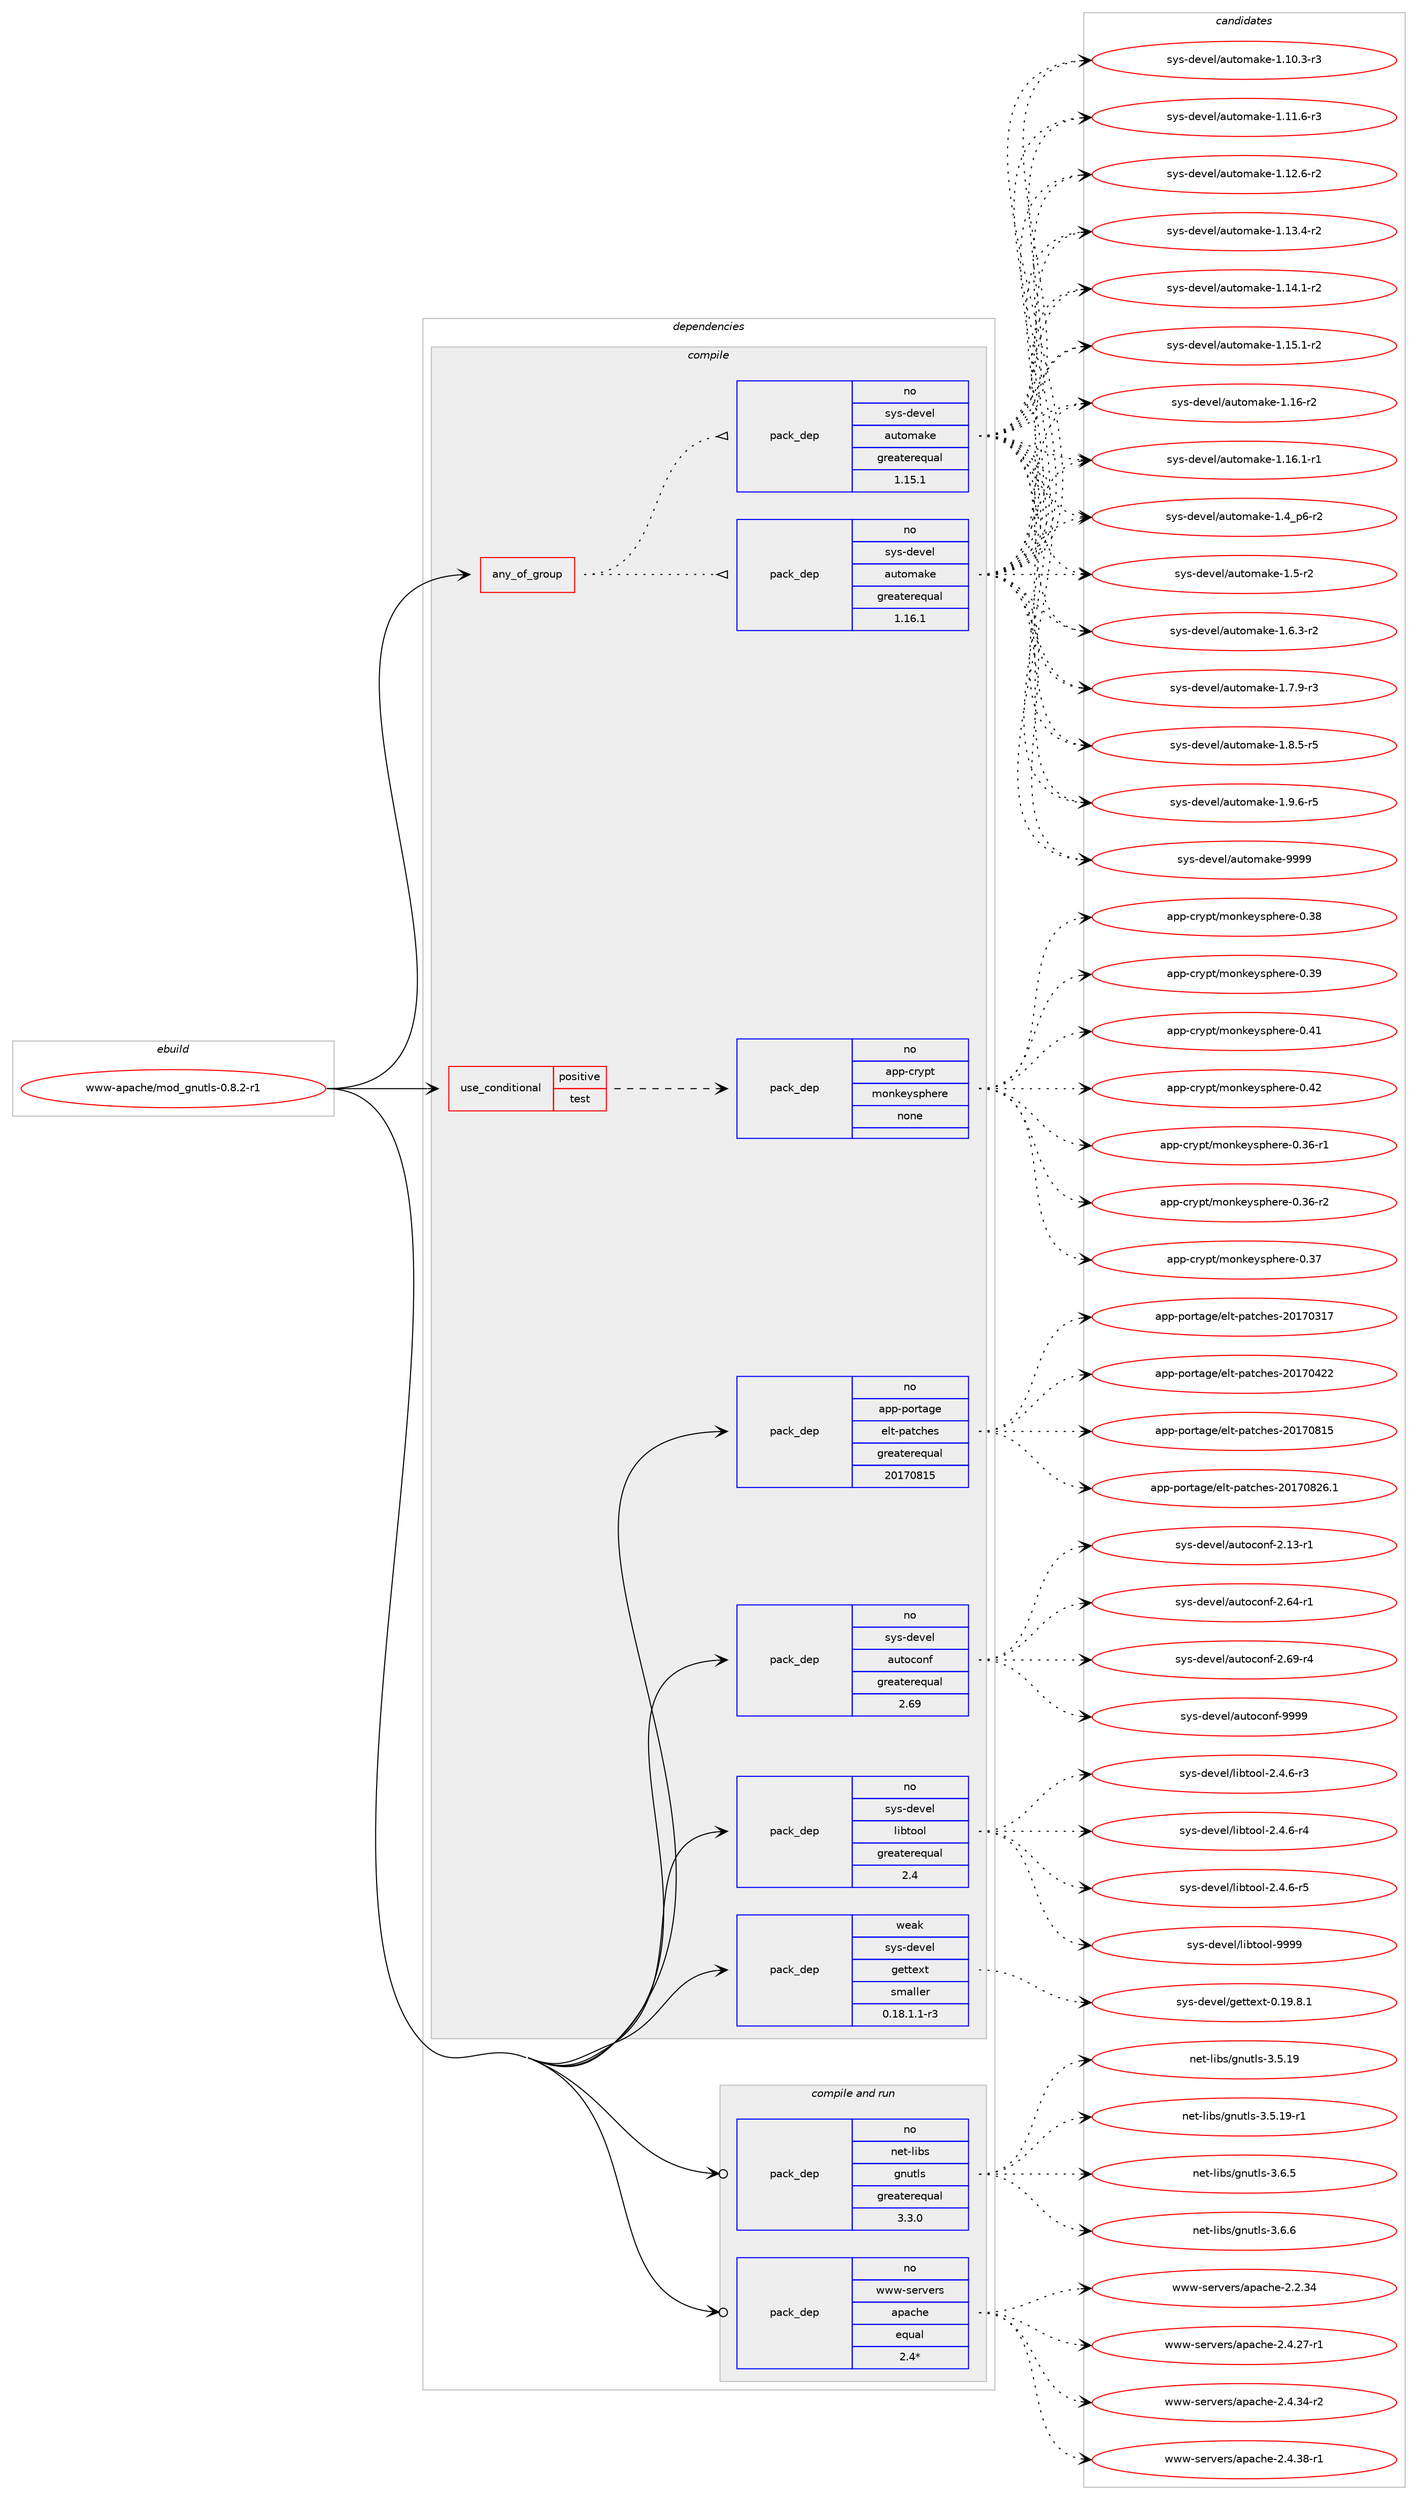 digraph prolog {

# *************
# Graph options
# *************

newrank=true;
concentrate=true;
compound=true;
graph [rankdir=LR,fontname=Helvetica,fontsize=10,ranksep=1.5];#, ranksep=2.5, nodesep=0.2];
edge  [arrowhead=vee];
node  [fontname=Helvetica,fontsize=10];

# **********
# The ebuild
# **********

subgraph cluster_leftcol {
color=gray;
rank=same;
label=<<i>ebuild</i>>;
id [label="www-apache/mod_gnutls-0.8.2-r1", color=red, width=4, href="../www-apache/mod_gnutls-0.8.2-r1.svg"];
}

# ****************
# The dependencies
# ****************

subgraph cluster_midcol {
color=gray;
label=<<i>dependencies</i>>;
subgraph cluster_compile {
fillcolor="#eeeeee";
style=filled;
label=<<i>compile</i>>;
subgraph any28123 {
dependency1743404 [label=<<TABLE BORDER="0" CELLBORDER="1" CELLSPACING="0" CELLPADDING="4"><TR><TD CELLPADDING="10">any_of_group</TD></TR></TABLE>>, shape=none, color=red];subgraph pack1251469 {
dependency1743405 [label=<<TABLE BORDER="0" CELLBORDER="1" CELLSPACING="0" CELLPADDING="4" WIDTH="220"><TR><TD ROWSPAN="6" CELLPADDING="30">pack_dep</TD></TR><TR><TD WIDTH="110">no</TD></TR><TR><TD>sys-devel</TD></TR><TR><TD>automake</TD></TR><TR><TD>greaterequal</TD></TR><TR><TD>1.16.1</TD></TR></TABLE>>, shape=none, color=blue];
}
dependency1743404:e -> dependency1743405:w [weight=20,style="dotted",arrowhead="oinv"];
subgraph pack1251470 {
dependency1743406 [label=<<TABLE BORDER="0" CELLBORDER="1" CELLSPACING="0" CELLPADDING="4" WIDTH="220"><TR><TD ROWSPAN="6" CELLPADDING="30">pack_dep</TD></TR><TR><TD WIDTH="110">no</TD></TR><TR><TD>sys-devel</TD></TR><TR><TD>automake</TD></TR><TR><TD>greaterequal</TD></TR><TR><TD>1.15.1</TD></TR></TABLE>>, shape=none, color=blue];
}
dependency1743404:e -> dependency1743406:w [weight=20,style="dotted",arrowhead="oinv"];
}
id:e -> dependency1743404:w [weight=20,style="solid",arrowhead="vee"];
subgraph cond462820 {
dependency1743407 [label=<<TABLE BORDER="0" CELLBORDER="1" CELLSPACING="0" CELLPADDING="4"><TR><TD ROWSPAN="3" CELLPADDING="10">use_conditional</TD></TR><TR><TD>positive</TD></TR><TR><TD>test</TD></TR></TABLE>>, shape=none, color=red];
subgraph pack1251471 {
dependency1743408 [label=<<TABLE BORDER="0" CELLBORDER="1" CELLSPACING="0" CELLPADDING="4" WIDTH="220"><TR><TD ROWSPAN="6" CELLPADDING="30">pack_dep</TD></TR><TR><TD WIDTH="110">no</TD></TR><TR><TD>app-crypt</TD></TR><TR><TD>monkeysphere</TD></TR><TR><TD>none</TD></TR><TR><TD></TD></TR></TABLE>>, shape=none, color=blue];
}
dependency1743407:e -> dependency1743408:w [weight=20,style="dashed",arrowhead="vee"];
}
id:e -> dependency1743407:w [weight=20,style="solid",arrowhead="vee"];
subgraph pack1251472 {
dependency1743409 [label=<<TABLE BORDER="0" CELLBORDER="1" CELLSPACING="0" CELLPADDING="4" WIDTH="220"><TR><TD ROWSPAN="6" CELLPADDING="30">pack_dep</TD></TR><TR><TD WIDTH="110">no</TD></TR><TR><TD>app-portage</TD></TR><TR><TD>elt-patches</TD></TR><TR><TD>greaterequal</TD></TR><TR><TD>20170815</TD></TR></TABLE>>, shape=none, color=blue];
}
id:e -> dependency1743409:w [weight=20,style="solid",arrowhead="vee"];
subgraph pack1251473 {
dependency1743410 [label=<<TABLE BORDER="0" CELLBORDER="1" CELLSPACING="0" CELLPADDING="4" WIDTH="220"><TR><TD ROWSPAN="6" CELLPADDING="30">pack_dep</TD></TR><TR><TD WIDTH="110">no</TD></TR><TR><TD>sys-devel</TD></TR><TR><TD>autoconf</TD></TR><TR><TD>greaterequal</TD></TR><TR><TD>2.69</TD></TR></TABLE>>, shape=none, color=blue];
}
id:e -> dependency1743410:w [weight=20,style="solid",arrowhead="vee"];
subgraph pack1251474 {
dependency1743411 [label=<<TABLE BORDER="0" CELLBORDER="1" CELLSPACING="0" CELLPADDING="4" WIDTH="220"><TR><TD ROWSPAN="6" CELLPADDING="30">pack_dep</TD></TR><TR><TD WIDTH="110">no</TD></TR><TR><TD>sys-devel</TD></TR><TR><TD>libtool</TD></TR><TR><TD>greaterequal</TD></TR><TR><TD>2.4</TD></TR></TABLE>>, shape=none, color=blue];
}
id:e -> dependency1743411:w [weight=20,style="solid",arrowhead="vee"];
subgraph pack1251475 {
dependency1743412 [label=<<TABLE BORDER="0" CELLBORDER="1" CELLSPACING="0" CELLPADDING="4" WIDTH="220"><TR><TD ROWSPAN="6" CELLPADDING="30">pack_dep</TD></TR><TR><TD WIDTH="110">weak</TD></TR><TR><TD>sys-devel</TD></TR><TR><TD>gettext</TD></TR><TR><TD>smaller</TD></TR><TR><TD>0.18.1.1-r3</TD></TR></TABLE>>, shape=none, color=blue];
}
id:e -> dependency1743412:w [weight=20,style="solid",arrowhead="vee"];
}
subgraph cluster_compileandrun {
fillcolor="#eeeeee";
style=filled;
label=<<i>compile and run</i>>;
subgraph pack1251476 {
dependency1743413 [label=<<TABLE BORDER="0" CELLBORDER="1" CELLSPACING="0" CELLPADDING="4" WIDTH="220"><TR><TD ROWSPAN="6" CELLPADDING="30">pack_dep</TD></TR><TR><TD WIDTH="110">no</TD></TR><TR><TD>net-libs</TD></TR><TR><TD>gnutls</TD></TR><TR><TD>greaterequal</TD></TR><TR><TD>3.3.0</TD></TR></TABLE>>, shape=none, color=blue];
}
id:e -> dependency1743413:w [weight=20,style="solid",arrowhead="odotvee"];
subgraph pack1251477 {
dependency1743414 [label=<<TABLE BORDER="0" CELLBORDER="1" CELLSPACING="0" CELLPADDING="4" WIDTH="220"><TR><TD ROWSPAN="6" CELLPADDING="30">pack_dep</TD></TR><TR><TD WIDTH="110">no</TD></TR><TR><TD>www-servers</TD></TR><TR><TD>apache</TD></TR><TR><TD>equal</TD></TR><TR><TD>2.4*</TD></TR></TABLE>>, shape=none, color=blue];
}
id:e -> dependency1743414:w [weight=20,style="solid",arrowhead="odotvee"];
}
subgraph cluster_run {
fillcolor="#eeeeee";
style=filled;
label=<<i>run</i>>;
}
}

# **************
# The candidates
# **************

subgraph cluster_choices {
rank=same;
color=gray;
label=<<i>candidates</i>>;

subgraph choice1251469 {
color=black;
nodesep=1;
choice11512111545100101118101108479711711611110997107101454946494846514511451 [label="sys-devel/automake-1.10.3-r3", color=red, width=4,href="../sys-devel/automake-1.10.3-r3.svg"];
choice11512111545100101118101108479711711611110997107101454946494946544511451 [label="sys-devel/automake-1.11.6-r3", color=red, width=4,href="../sys-devel/automake-1.11.6-r3.svg"];
choice11512111545100101118101108479711711611110997107101454946495046544511450 [label="sys-devel/automake-1.12.6-r2", color=red, width=4,href="../sys-devel/automake-1.12.6-r2.svg"];
choice11512111545100101118101108479711711611110997107101454946495146524511450 [label="sys-devel/automake-1.13.4-r2", color=red, width=4,href="../sys-devel/automake-1.13.4-r2.svg"];
choice11512111545100101118101108479711711611110997107101454946495246494511450 [label="sys-devel/automake-1.14.1-r2", color=red, width=4,href="../sys-devel/automake-1.14.1-r2.svg"];
choice11512111545100101118101108479711711611110997107101454946495346494511450 [label="sys-devel/automake-1.15.1-r2", color=red, width=4,href="../sys-devel/automake-1.15.1-r2.svg"];
choice1151211154510010111810110847971171161111099710710145494649544511450 [label="sys-devel/automake-1.16-r2", color=red, width=4,href="../sys-devel/automake-1.16-r2.svg"];
choice11512111545100101118101108479711711611110997107101454946495446494511449 [label="sys-devel/automake-1.16.1-r1", color=red, width=4,href="../sys-devel/automake-1.16.1-r1.svg"];
choice115121115451001011181011084797117116111109971071014549465295112544511450 [label="sys-devel/automake-1.4_p6-r2", color=red, width=4,href="../sys-devel/automake-1.4_p6-r2.svg"];
choice11512111545100101118101108479711711611110997107101454946534511450 [label="sys-devel/automake-1.5-r2", color=red, width=4,href="../sys-devel/automake-1.5-r2.svg"];
choice115121115451001011181011084797117116111109971071014549465446514511450 [label="sys-devel/automake-1.6.3-r2", color=red, width=4,href="../sys-devel/automake-1.6.3-r2.svg"];
choice115121115451001011181011084797117116111109971071014549465546574511451 [label="sys-devel/automake-1.7.9-r3", color=red, width=4,href="../sys-devel/automake-1.7.9-r3.svg"];
choice115121115451001011181011084797117116111109971071014549465646534511453 [label="sys-devel/automake-1.8.5-r5", color=red, width=4,href="../sys-devel/automake-1.8.5-r5.svg"];
choice115121115451001011181011084797117116111109971071014549465746544511453 [label="sys-devel/automake-1.9.6-r5", color=red, width=4,href="../sys-devel/automake-1.9.6-r5.svg"];
choice115121115451001011181011084797117116111109971071014557575757 [label="sys-devel/automake-9999", color=red, width=4,href="../sys-devel/automake-9999.svg"];
dependency1743405:e -> choice11512111545100101118101108479711711611110997107101454946494846514511451:w [style=dotted,weight="100"];
dependency1743405:e -> choice11512111545100101118101108479711711611110997107101454946494946544511451:w [style=dotted,weight="100"];
dependency1743405:e -> choice11512111545100101118101108479711711611110997107101454946495046544511450:w [style=dotted,weight="100"];
dependency1743405:e -> choice11512111545100101118101108479711711611110997107101454946495146524511450:w [style=dotted,weight="100"];
dependency1743405:e -> choice11512111545100101118101108479711711611110997107101454946495246494511450:w [style=dotted,weight="100"];
dependency1743405:e -> choice11512111545100101118101108479711711611110997107101454946495346494511450:w [style=dotted,weight="100"];
dependency1743405:e -> choice1151211154510010111810110847971171161111099710710145494649544511450:w [style=dotted,weight="100"];
dependency1743405:e -> choice11512111545100101118101108479711711611110997107101454946495446494511449:w [style=dotted,weight="100"];
dependency1743405:e -> choice115121115451001011181011084797117116111109971071014549465295112544511450:w [style=dotted,weight="100"];
dependency1743405:e -> choice11512111545100101118101108479711711611110997107101454946534511450:w [style=dotted,weight="100"];
dependency1743405:e -> choice115121115451001011181011084797117116111109971071014549465446514511450:w [style=dotted,weight="100"];
dependency1743405:e -> choice115121115451001011181011084797117116111109971071014549465546574511451:w [style=dotted,weight="100"];
dependency1743405:e -> choice115121115451001011181011084797117116111109971071014549465646534511453:w [style=dotted,weight="100"];
dependency1743405:e -> choice115121115451001011181011084797117116111109971071014549465746544511453:w [style=dotted,weight="100"];
dependency1743405:e -> choice115121115451001011181011084797117116111109971071014557575757:w [style=dotted,weight="100"];
}
subgraph choice1251470 {
color=black;
nodesep=1;
choice11512111545100101118101108479711711611110997107101454946494846514511451 [label="sys-devel/automake-1.10.3-r3", color=red, width=4,href="../sys-devel/automake-1.10.3-r3.svg"];
choice11512111545100101118101108479711711611110997107101454946494946544511451 [label="sys-devel/automake-1.11.6-r3", color=red, width=4,href="../sys-devel/automake-1.11.6-r3.svg"];
choice11512111545100101118101108479711711611110997107101454946495046544511450 [label="sys-devel/automake-1.12.6-r2", color=red, width=4,href="../sys-devel/automake-1.12.6-r2.svg"];
choice11512111545100101118101108479711711611110997107101454946495146524511450 [label="sys-devel/automake-1.13.4-r2", color=red, width=4,href="../sys-devel/automake-1.13.4-r2.svg"];
choice11512111545100101118101108479711711611110997107101454946495246494511450 [label="sys-devel/automake-1.14.1-r2", color=red, width=4,href="../sys-devel/automake-1.14.1-r2.svg"];
choice11512111545100101118101108479711711611110997107101454946495346494511450 [label="sys-devel/automake-1.15.1-r2", color=red, width=4,href="../sys-devel/automake-1.15.1-r2.svg"];
choice1151211154510010111810110847971171161111099710710145494649544511450 [label="sys-devel/automake-1.16-r2", color=red, width=4,href="../sys-devel/automake-1.16-r2.svg"];
choice11512111545100101118101108479711711611110997107101454946495446494511449 [label="sys-devel/automake-1.16.1-r1", color=red, width=4,href="../sys-devel/automake-1.16.1-r1.svg"];
choice115121115451001011181011084797117116111109971071014549465295112544511450 [label="sys-devel/automake-1.4_p6-r2", color=red, width=4,href="../sys-devel/automake-1.4_p6-r2.svg"];
choice11512111545100101118101108479711711611110997107101454946534511450 [label="sys-devel/automake-1.5-r2", color=red, width=4,href="../sys-devel/automake-1.5-r2.svg"];
choice115121115451001011181011084797117116111109971071014549465446514511450 [label="sys-devel/automake-1.6.3-r2", color=red, width=4,href="../sys-devel/automake-1.6.3-r2.svg"];
choice115121115451001011181011084797117116111109971071014549465546574511451 [label="sys-devel/automake-1.7.9-r3", color=red, width=4,href="../sys-devel/automake-1.7.9-r3.svg"];
choice115121115451001011181011084797117116111109971071014549465646534511453 [label="sys-devel/automake-1.8.5-r5", color=red, width=4,href="../sys-devel/automake-1.8.5-r5.svg"];
choice115121115451001011181011084797117116111109971071014549465746544511453 [label="sys-devel/automake-1.9.6-r5", color=red, width=4,href="../sys-devel/automake-1.9.6-r5.svg"];
choice115121115451001011181011084797117116111109971071014557575757 [label="sys-devel/automake-9999", color=red, width=4,href="../sys-devel/automake-9999.svg"];
dependency1743406:e -> choice11512111545100101118101108479711711611110997107101454946494846514511451:w [style=dotted,weight="100"];
dependency1743406:e -> choice11512111545100101118101108479711711611110997107101454946494946544511451:w [style=dotted,weight="100"];
dependency1743406:e -> choice11512111545100101118101108479711711611110997107101454946495046544511450:w [style=dotted,weight="100"];
dependency1743406:e -> choice11512111545100101118101108479711711611110997107101454946495146524511450:w [style=dotted,weight="100"];
dependency1743406:e -> choice11512111545100101118101108479711711611110997107101454946495246494511450:w [style=dotted,weight="100"];
dependency1743406:e -> choice11512111545100101118101108479711711611110997107101454946495346494511450:w [style=dotted,weight="100"];
dependency1743406:e -> choice1151211154510010111810110847971171161111099710710145494649544511450:w [style=dotted,weight="100"];
dependency1743406:e -> choice11512111545100101118101108479711711611110997107101454946495446494511449:w [style=dotted,weight="100"];
dependency1743406:e -> choice115121115451001011181011084797117116111109971071014549465295112544511450:w [style=dotted,weight="100"];
dependency1743406:e -> choice11512111545100101118101108479711711611110997107101454946534511450:w [style=dotted,weight="100"];
dependency1743406:e -> choice115121115451001011181011084797117116111109971071014549465446514511450:w [style=dotted,weight="100"];
dependency1743406:e -> choice115121115451001011181011084797117116111109971071014549465546574511451:w [style=dotted,weight="100"];
dependency1743406:e -> choice115121115451001011181011084797117116111109971071014549465646534511453:w [style=dotted,weight="100"];
dependency1743406:e -> choice115121115451001011181011084797117116111109971071014549465746544511453:w [style=dotted,weight="100"];
dependency1743406:e -> choice115121115451001011181011084797117116111109971071014557575757:w [style=dotted,weight="100"];
}
subgraph choice1251471 {
color=black;
nodesep=1;
choice9711211245991141211121164710911111010710112111511210410111410145484651544511449 [label="app-crypt/monkeysphere-0.36-r1", color=red, width=4,href="../app-crypt/monkeysphere-0.36-r1.svg"];
choice9711211245991141211121164710911111010710112111511210410111410145484651544511450 [label="app-crypt/monkeysphere-0.36-r2", color=red, width=4,href="../app-crypt/monkeysphere-0.36-r2.svg"];
choice971121124599114121112116471091111101071011211151121041011141014548465155 [label="app-crypt/monkeysphere-0.37", color=red, width=4,href="../app-crypt/monkeysphere-0.37.svg"];
choice971121124599114121112116471091111101071011211151121041011141014548465156 [label="app-crypt/monkeysphere-0.38", color=red, width=4,href="../app-crypt/monkeysphere-0.38.svg"];
choice971121124599114121112116471091111101071011211151121041011141014548465157 [label="app-crypt/monkeysphere-0.39", color=red, width=4,href="../app-crypt/monkeysphere-0.39.svg"];
choice971121124599114121112116471091111101071011211151121041011141014548465249 [label="app-crypt/monkeysphere-0.41", color=red, width=4,href="../app-crypt/monkeysphere-0.41.svg"];
choice971121124599114121112116471091111101071011211151121041011141014548465250 [label="app-crypt/monkeysphere-0.42", color=red, width=4,href="../app-crypt/monkeysphere-0.42.svg"];
dependency1743408:e -> choice9711211245991141211121164710911111010710112111511210410111410145484651544511449:w [style=dotted,weight="100"];
dependency1743408:e -> choice9711211245991141211121164710911111010710112111511210410111410145484651544511450:w [style=dotted,weight="100"];
dependency1743408:e -> choice971121124599114121112116471091111101071011211151121041011141014548465155:w [style=dotted,weight="100"];
dependency1743408:e -> choice971121124599114121112116471091111101071011211151121041011141014548465156:w [style=dotted,weight="100"];
dependency1743408:e -> choice971121124599114121112116471091111101071011211151121041011141014548465157:w [style=dotted,weight="100"];
dependency1743408:e -> choice971121124599114121112116471091111101071011211151121041011141014548465249:w [style=dotted,weight="100"];
dependency1743408:e -> choice971121124599114121112116471091111101071011211151121041011141014548465250:w [style=dotted,weight="100"];
}
subgraph choice1251472 {
color=black;
nodesep=1;
choice97112112451121111141169710310147101108116451129711699104101115455048495548514955 [label="app-portage/elt-patches-20170317", color=red, width=4,href="../app-portage/elt-patches-20170317.svg"];
choice97112112451121111141169710310147101108116451129711699104101115455048495548525050 [label="app-portage/elt-patches-20170422", color=red, width=4,href="../app-portage/elt-patches-20170422.svg"];
choice97112112451121111141169710310147101108116451129711699104101115455048495548564953 [label="app-portage/elt-patches-20170815", color=red, width=4,href="../app-portage/elt-patches-20170815.svg"];
choice971121124511211111411697103101471011081164511297116991041011154550484955485650544649 [label="app-portage/elt-patches-20170826.1", color=red, width=4,href="../app-portage/elt-patches-20170826.1.svg"];
dependency1743409:e -> choice97112112451121111141169710310147101108116451129711699104101115455048495548514955:w [style=dotted,weight="100"];
dependency1743409:e -> choice97112112451121111141169710310147101108116451129711699104101115455048495548525050:w [style=dotted,weight="100"];
dependency1743409:e -> choice97112112451121111141169710310147101108116451129711699104101115455048495548564953:w [style=dotted,weight="100"];
dependency1743409:e -> choice971121124511211111411697103101471011081164511297116991041011154550484955485650544649:w [style=dotted,weight="100"];
}
subgraph choice1251473 {
color=black;
nodesep=1;
choice1151211154510010111810110847971171161119911111010245504649514511449 [label="sys-devel/autoconf-2.13-r1", color=red, width=4,href="../sys-devel/autoconf-2.13-r1.svg"];
choice1151211154510010111810110847971171161119911111010245504654524511449 [label="sys-devel/autoconf-2.64-r1", color=red, width=4,href="../sys-devel/autoconf-2.64-r1.svg"];
choice1151211154510010111810110847971171161119911111010245504654574511452 [label="sys-devel/autoconf-2.69-r4", color=red, width=4,href="../sys-devel/autoconf-2.69-r4.svg"];
choice115121115451001011181011084797117116111991111101024557575757 [label="sys-devel/autoconf-9999", color=red, width=4,href="../sys-devel/autoconf-9999.svg"];
dependency1743410:e -> choice1151211154510010111810110847971171161119911111010245504649514511449:w [style=dotted,weight="100"];
dependency1743410:e -> choice1151211154510010111810110847971171161119911111010245504654524511449:w [style=dotted,weight="100"];
dependency1743410:e -> choice1151211154510010111810110847971171161119911111010245504654574511452:w [style=dotted,weight="100"];
dependency1743410:e -> choice115121115451001011181011084797117116111991111101024557575757:w [style=dotted,weight="100"];
}
subgraph choice1251474 {
color=black;
nodesep=1;
choice1151211154510010111810110847108105981161111111084550465246544511451 [label="sys-devel/libtool-2.4.6-r3", color=red, width=4,href="../sys-devel/libtool-2.4.6-r3.svg"];
choice1151211154510010111810110847108105981161111111084550465246544511452 [label="sys-devel/libtool-2.4.6-r4", color=red, width=4,href="../sys-devel/libtool-2.4.6-r4.svg"];
choice1151211154510010111810110847108105981161111111084550465246544511453 [label="sys-devel/libtool-2.4.6-r5", color=red, width=4,href="../sys-devel/libtool-2.4.6-r5.svg"];
choice1151211154510010111810110847108105981161111111084557575757 [label="sys-devel/libtool-9999", color=red, width=4,href="../sys-devel/libtool-9999.svg"];
dependency1743411:e -> choice1151211154510010111810110847108105981161111111084550465246544511451:w [style=dotted,weight="100"];
dependency1743411:e -> choice1151211154510010111810110847108105981161111111084550465246544511452:w [style=dotted,weight="100"];
dependency1743411:e -> choice1151211154510010111810110847108105981161111111084550465246544511453:w [style=dotted,weight="100"];
dependency1743411:e -> choice1151211154510010111810110847108105981161111111084557575757:w [style=dotted,weight="100"];
}
subgraph choice1251475 {
color=black;
nodesep=1;
choice1151211154510010111810110847103101116116101120116454846495746564649 [label="sys-devel/gettext-0.19.8.1", color=red, width=4,href="../sys-devel/gettext-0.19.8.1.svg"];
dependency1743412:e -> choice1151211154510010111810110847103101116116101120116454846495746564649:w [style=dotted,weight="100"];
}
subgraph choice1251476 {
color=black;
nodesep=1;
choice11010111645108105981154710311011711610811545514653464957 [label="net-libs/gnutls-3.5.19", color=red, width=4,href="../net-libs/gnutls-3.5.19.svg"];
choice110101116451081059811547103110117116108115455146534649574511449 [label="net-libs/gnutls-3.5.19-r1", color=red, width=4,href="../net-libs/gnutls-3.5.19-r1.svg"];
choice110101116451081059811547103110117116108115455146544653 [label="net-libs/gnutls-3.6.5", color=red, width=4,href="../net-libs/gnutls-3.6.5.svg"];
choice110101116451081059811547103110117116108115455146544654 [label="net-libs/gnutls-3.6.6", color=red, width=4,href="../net-libs/gnutls-3.6.6.svg"];
dependency1743413:e -> choice11010111645108105981154710311011711610811545514653464957:w [style=dotted,weight="100"];
dependency1743413:e -> choice110101116451081059811547103110117116108115455146534649574511449:w [style=dotted,weight="100"];
dependency1743413:e -> choice110101116451081059811547103110117116108115455146544653:w [style=dotted,weight="100"];
dependency1743413:e -> choice110101116451081059811547103110117116108115455146544654:w [style=dotted,weight="100"];
}
subgraph choice1251477 {
color=black;
nodesep=1;
choice119119119451151011141181011141154797112979910410145504650465152 [label="www-servers/apache-2.2.34", color=red, width=4,href="../www-servers/apache-2.2.34.svg"];
choice1191191194511510111411810111411547971129799104101455046524650554511449 [label="www-servers/apache-2.4.27-r1", color=red, width=4,href="../www-servers/apache-2.4.27-r1.svg"];
choice1191191194511510111411810111411547971129799104101455046524651524511450 [label="www-servers/apache-2.4.34-r2", color=red, width=4,href="../www-servers/apache-2.4.34-r2.svg"];
choice1191191194511510111411810111411547971129799104101455046524651564511449 [label="www-servers/apache-2.4.38-r1", color=red, width=4,href="../www-servers/apache-2.4.38-r1.svg"];
dependency1743414:e -> choice119119119451151011141181011141154797112979910410145504650465152:w [style=dotted,weight="100"];
dependency1743414:e -> choice1191191194511510111411810111411547971129799104101455046524650554511449:w [style=dotted,weight="100"];
dependency1743414:e -> choice1191191194511510111411810111411547971129799104101455046524651524511450:w [style=dotted,weight="100"];
dependency1743414:e -> choice1191191194511510111411810111411547971129799104101455046524651564511449:w [style=dotted,weight="100"];
}
}

}
